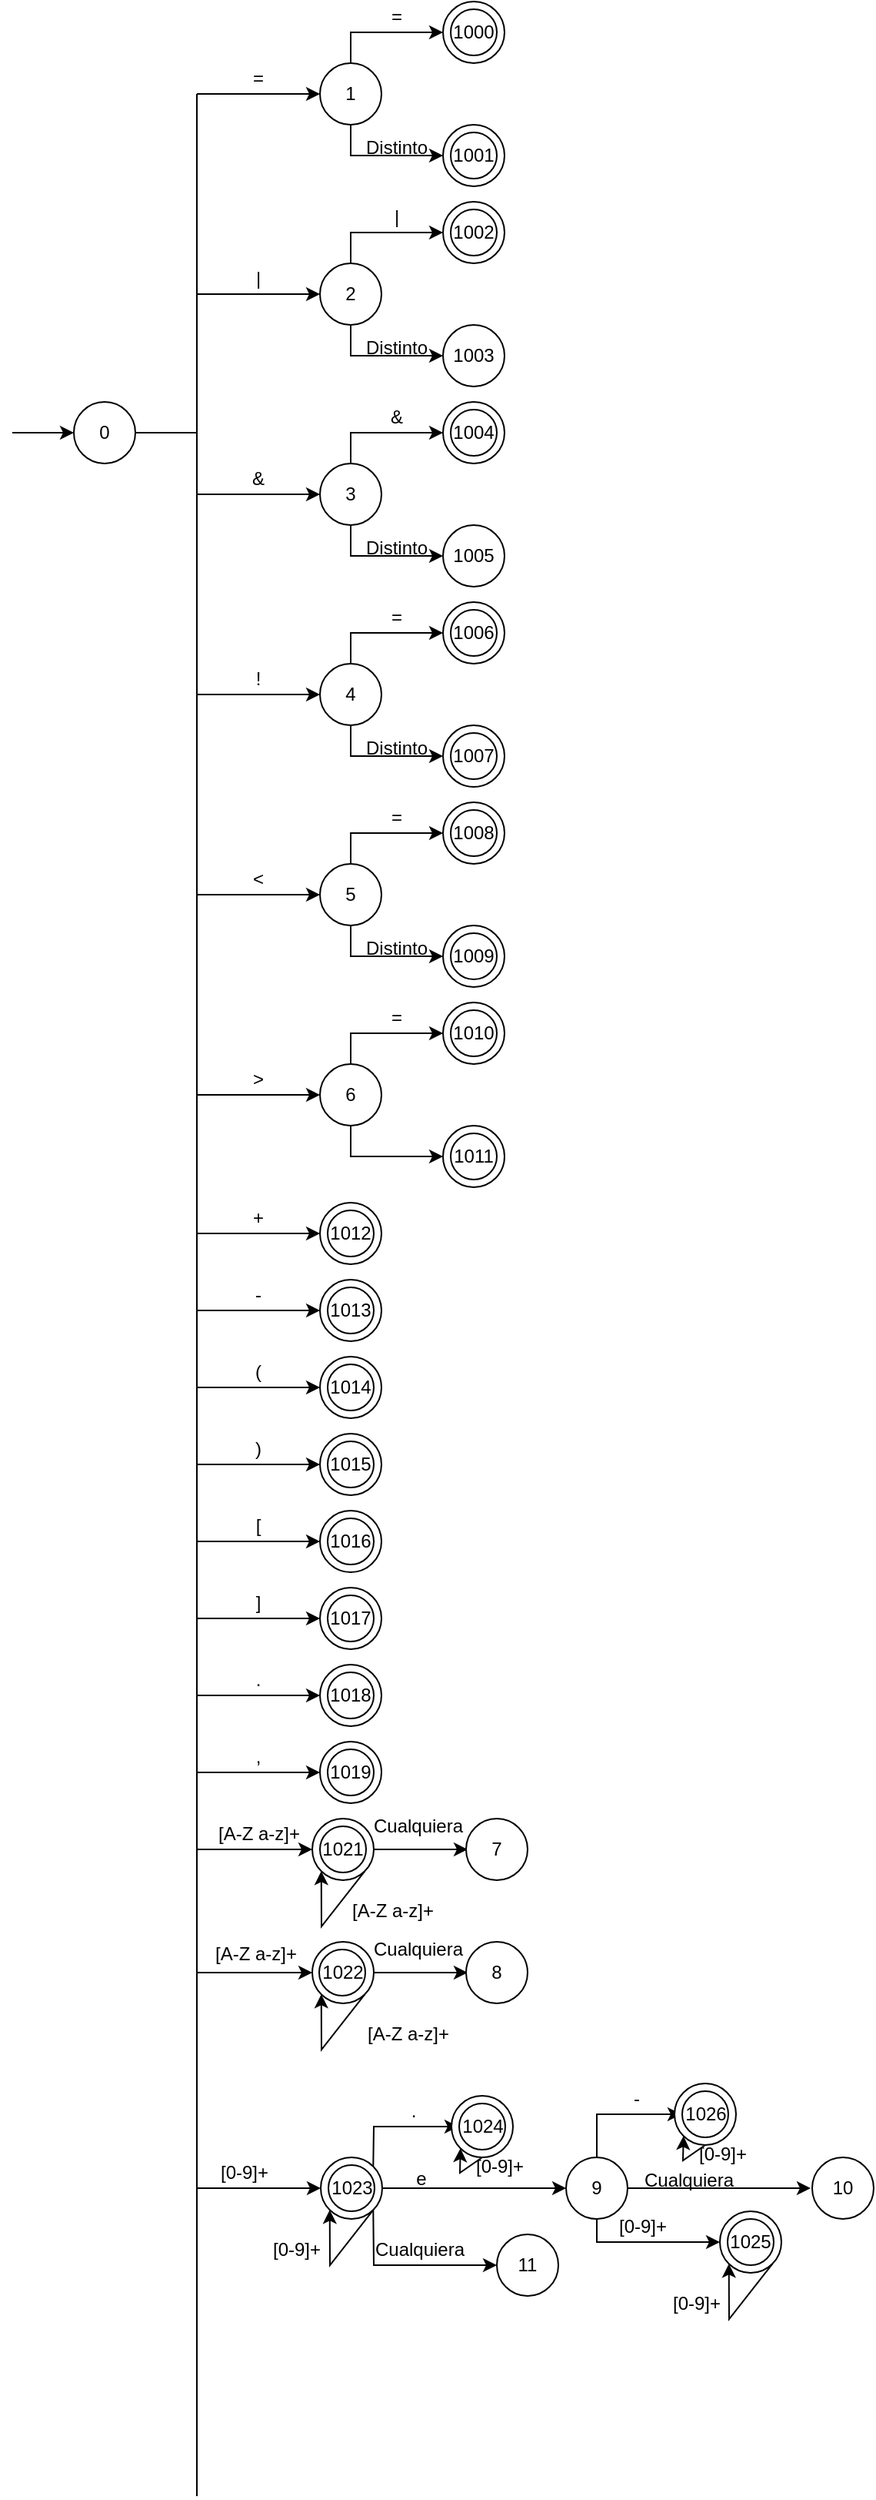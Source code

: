 <mxfile version="28.2.3">
  <diagram name="Página-1" id="9JhQFZViJIDRqo_Ol30y">
    <mxGraphModel dx="542" dy="1393" grid="1" gridSize="10" guides="1" tooltips="1" connect="1" arrows="1" fold="1" page="1" pageScale="1" pageWidth="850" pageHeight="1100" math="0" shadow="0">
      <root>
        <mxCell id="0" />
        <mxCell id="1" parent="0" />
        <mxCell id="5PrmdtmWxsQxAu5Mn6Zc-1" value="0" style="ellipse;whiteSpace=wrap;html=1;aspect=fixed;" vertex="1" parent="1">
          <mxGeometry x="120" y="200" width="40" height="40" as="geometry" />
        </mxCell>
        <mxCell id="5PrmdtmWxsQxAu5Mn6Zc-2" value="" style="endArrow=classic;html=1;rounded=0;entryX=0;entryY=0.5;entryDx=0;entryDy=0;" edge="1" parent="1" target="5PrmdtmWxsQxAu5Mn6Zc-1">
          <mxGeometry width="50" height="50" relative="1" as="geometry">
            <mxPoint x="80" y="220" as="sourcePoint" />
            <mxPoint x="300" y="190" as="targetPoint" />
          </mxGeometry>
        </mxCell>
        <mxCell id="5PrmdtmWxsQxAu5Mn6Zc-3" value="" style="endArrow=none;html=1;rounded=0;exitX=1;exitY=0.5;exitDx=0;exitDy=0;" edge="1" parent="1" source="5PrmdtmWxsQxAu5Mn6Zc-1">
          <mxGeometry width="50" height="50" relative="1" as="geometry">
            <mxPoint x="250" y="240" as="sourcePoint" />
            <mxPoint x="200" y="220" as="targetPoint" />
          </mxGeometry>
        </mxCell>
        <mxCell id="5PrmdtmWxsQxAu5Mn6Zc-4" value="" style="endArrow=none;html=1;rounded=0;" edge="1" parent="1">
          <mxGeometry width="50" height="50" relative="1" as="geometry">
            <mxPoint x="200" y="220" as="sourcePoint" />
            <mxPoint x="200" as="targetPoint" />
          </mxGeometry>
        </mxCell>
        <mxCell id="5PrmdtmWxsQxAu5Mn6Zc-5" value="" style="endArrow=none;html=1;rounded=0;" edge="1" parent="1">
          <mxGeometry width="50" height="50" relative="1" as="geometry">
            <mxPoint x="200" y="220" as="sourcePoint" />
            <mxPoint x="200" y="1560" as="targetPoint" />
          </mxGeometry>
        </mxCell>
        <mxCell id="5PrmdtmWxsQxAu5Mn6Zc-6" value="" style="endArrow=classic;html=1;rounded=0;" edge="1" parent="1">
          <mxGeometry width="50" height="50" relative="1" as="geometry">
            <mxPoint x="200" as="sourcePoint" />
            <mxPoint x="280" as="targetPoint" />
          </mxGeometry>
        </mxCell>
        <mxCell id="5PrmdtmWxsQxAu5Mn6Zc-7" value="1" style="ellipse;whiteSpace=wrap;html=1;aspect=fixed;" vertex="1" parent="1">
          <mxGeometry x="280" y="-20" width="40" height="40" as="geometry" />
        </mxCell>
        <mxCell id="5PrmdtmWxsQxAu5Mn6Zc-8" value="" style="endArrow=classic;html=1;rounded=0;exitX=0.5;exitY=0;exitDx=0;exitDy=0;" edge="1" parent="1" source="5PrmdtmWxsQxAu5Mn6Zc-7">
          <mxGeometry width="50" height="50" relative="1" as="geometry">
            <mxPoint x="340" y="70" as="sourcePoint" />
            <mxPoint x="360" y="-40" as="targetPoint" />
            <Array as="points">
              <mxPoint x="300" y="-40" />
            </Array>
          </mxGeometry>
        </mxCell>
        <mxCell id="5PrmdtmWxsQxAu5Mn6Zc-9" value="" style="endArrow=classic;html=1;rounded=0;exitX=0.5;exitY=1;exitDx=0;exitDy=0;" edge="1" parent="1" source="5PrmdtmWxsQxAu5Mn6Zc-7">
          <mxGeometry width="50" height="50" relative="1" as="geometry">
            <mxPoint x="340" y="70" as="sourcePoint" />
            <mxPoint x="360" y="40" as="targetPoint" />
            <Array as="points">
              <mxPoint x="300" y="40" />
            </Array>
          </mxGeometry>
        </mxCell>
        <mxCell id="5PrmdtmWxsQxAu5Mn6Zc-11" value="" style="ellipse;whiteSpace=wrap;html=1;aspect=fixed;" vertex="1" parent="1">
          <mxGeometry x="360" y="-60" width="40" height="40" as="geometry" />
        </mxCell>
        <mxCell id="5PrmdtmWxsQxAu5Mn6Zc-10" value="1000" style="ellipse;whiteSpace=wrap;html=1;aspect=fixed;" vertex="1" parent="1">
          <mxGeometry x="365" y="-55" width="30" height="30" as="geometry" />
        </mxCell>
        <mxCell id="5PrmdtmWxsQxAu5Mn6Zc-13" value="=" style="text;html=1;align=center;verticalAlign=middle;whiteSpace=wrap;rounded=0;" vertex="1" parent="1">
          <mxGeometry x="230" y="-20" width="20" height="20" as="geometry" />
        </mxCell>
        <mxCell id="5PrmdtmWxsQxAu5Mn6Zc-14" value="=" style="text;html=1;align=center;verticalAlign=middle;whiteSpace=wrap;rounded=0;" vertex="1" parent="1">
          <mxGeometry x="320" y="-60" width="20" height="20" as="geometry" />
        </mxCell>
        <mxCell id="5PrmdtmWxsQxAu5Mn6Zc-15" value="Distinto" style="text;html=1;align=center;verticalAlign=middle;whiteSpace=wrap;rounded=0;" vertex="1" parent="1">
          <mxGeometry x="310" y="30" width="40" height="10" as="geometry" />
        </mxCell>
        <mxCell id="5PrmdtmWxsQxAu5Mn6Zc-17" value="" style="ellipse;whiteSpace=wrap;html=1;aspect=fixed;" vertex="1" parent="1">
          <mxGeometry x="360" y="20" width="40" height="40" as="geometry" />
        </mxCell>
        <mxCell id="5PrmdtmWxsQxAu5Mn6Zc-18" value="1001" style="ellipse;whiteSpace=wrap;html=1;aspect=fixed;" vertex="1" parent="1">
          <mxGeometry x="365" y="25" width="30" height="30" as="geometry" />
        </mxCell>
        <mxCell id="5PrmdtmWxsQxAu5Mn6Zc-19" value="" style="endArrow=classic;html=1;rounded=0;" edge="1" parent="1">
          <mxGeometry width="50" height="50" relative="1" as="geometry">
            <mxPoint x="200" y="130" as="sourcePoint" />
            <mxPoint x="280" y="130" as="targetPoint" />
          </mxGeometry>
        </mxCell>
        <mxCell id="5PrmdtmWxsQxAu5Mn6Zc-20" value="2" style="ellipse;whiteSpace=wrap;html=1;aspect=fixed;" vertex="1" parent="1">
          <mxGeometry x="280" y="110" width="40" height="40" as="geometry" />
        </mxCell>
        <mxCell id="5PrmdtmWxsQxAu5Mn6Zc-21" value="" style="endArrow=classic;html=1;rounded=0;exitX=0.5;exitY=0;exitDx=0;exitDy=0;" edge="1" parent="1" source="5PrmdtmWxsQxAu5Mn6Zc-20">
          <mxGeometry width="50" height="50" relative="1" as="geometry">
            <mxPoint x="340" y="200" as="sourcePoint" />
            <mxPoint x="360" y="90" as="targetPoint" />
            <Array as="points">
              <mxPoint x="300" y="90" />
            </Array>
          </mxGeometry>
        </mxCell>
        <mxCell id="5PrmdtmWxsQxAu5Mn6Zc-22" value="" style="endArrow=classic;html=1;rounded=0;exitX=0.5;exitY=1;exitDx=0;exitDy=0;" edge="1" parent="1" source="5PrmdtmWxsQxAu5Mn6Zc-20">
          <mxGeometry width="50" height="50" relative="1" as="geometry">
            <mxPoint x="340" y="200" as="sourcePoint" />
            <mxPoint x="360" y="170" as="targetPoint" />
            <Array as="points">
              <mxPoint x="300" y="170" />
            </Array>
          </mxGeometry>
        </mxCell>
        <mxCell id="5PrmdtmWxsQxAu5Mn6Zc-23" value="" style="ellipse;whiteSpace=wrap;html=1;aspect=fixed;" vertex="1" parent="1">
          <mxGeometry x="360" y="70" width="40" height="40" as="geometry" />
        </mxCell>
        <mxCell id="5PrmdtmWxsQxAu5Mn6Zc-24" value="1002" style="ellipse;whiteSpace=wrap;html=1;aspect=fixed;" vertex="1" parent="1">
          <mxGeometry x="365" y="75" width="30" height="30" as="geometry" />
        </mxCell>
        <mxCell id="5PrmdtmWxsQxAu5Mn6Zc-25" value="|" style="text;html=1;align=center;verticalAlign=middle;whiteSpace=wrap;rounded=0;" vertex="1" parent="1">
          <mxGeometry x="230" y="110" width="20" height="20" as="geometry" />
        </mxCell>
        <mxCell id="5PrmdtmWxsQxAu5Mn6Zc-26" value="|" style="text;html=1;align=center;verticalAlign=middle;whiteSpace=wrap;rounded=0;" vertex="1" parent="1">
          <mxGeometry x="320" y="70" width="20" height="20" as="geometry" />
        </mxCell>
        <mxCell id="5PrmdtmWxsQxAu5Mn6Zc-27" value="Distinto" style="text;html=1;align=center;verticalAlign=middle;whiteSpace=wrap;rounded=0;" vertex="1" parent="1">
          <mxGeometry x="310" y="160" width="40" height="10" as="geometry" />
        </mxCell>
        <mxCell id="5PrmdtmWxsQxAu5Mn6Zc-28" value="1003" style="ellipse;whiteSpace=wrap;html=1;aspect=fixed;" vertex="1" parent="1">
          <mxGeometry x="360" y="150" width="40" height="40" as="geometry" />
        </mxCell>
        <mxCell id="5PrmdtmWxsQxAu5Mn6Zc-30" value="" style="endArrow=classic;html=1;rounded=0;" edge="1" parent="1">
          <mxGeometry width="50" height="50" relative="1" as="geometry">
            <mxPoint x="200" y="260" as="sourcePoint" />
            <mxPoint x="280" y="260" as="targetPoint" />
          </mxGeometry>
        </mxCell>
        <mxCell id="5PrmdtmWxsQxAu5Mn6Zc-31" value="3" style="ellipse;whiteSpace=wrap;html=1;aspect=fixed;" vertex="1" parent="1">
          <mxGeometry x="280" y="240" width="40" height="40" as="geometry" />
        </mxCell>
        <mxCell id="5PrmdtmWxsQxAu5Mn6Zc-32" value="" style="endArrow=classic;html=1;rounded=0;exitX=0.5;exitY=0;exitDx=0;exitDy=0;" edge="1" parent="1" source="5PrmdtmWxsQxAu5Mn6Zc-31">
          <mxGeometry width="50" height="50" relative="1" as="geometry">
            <mxPoint x="340" y="330" as="sourcePoint" />
            <mxPoint x="360" y="220" as="targetPoint" />
            <Array as="points">
              <mxPoint x="300" y="220" />
            </Array>
          </mxGeometry>
        </mxCell>
        <mxCell id="5PrmdtmWxsQxAu5Mn6Zc-33" value="" style="endArrow=classic;html=1;rounded=0;exitX=0.5;exitY=1;exitDx=0;exitDy=0;" edge="1" parent="1" source="5PrmdtmWxsQxAu5Mn6Zc-31">
          <mxGeometry width="50" height="50" relative="1" as="geometry">
            <mxPoint x="340" y="330" as="sourcePoint" />
            <mxPoint x="360" y="300" as="targetPoint" />
            <Array as="points">
              <mxPoint x="300" y="300" />
            </Array>
          </mxGeometry>
        </mxCell>
        <mxCell id="5PrmdtmWxsQxAu5Mn6Zc-34" value="" style="ellipse;whiteSpace=wrap;html=1;aspect=fixed;" vertex="1" parent="1">
          <mxGeometry x="360" y="200" width="40" height="40" as="geometry" />
        </mxCell>
        <mxCell id="5PrmdtmWxsQxAu5Mn6Zc-35" value="1004" style="ellipse;whiteSpace=wrap;html=1;aspect=fixed;" vertex="1" parent="1">
          <mxGeometry x="365" y="205" width="30" height="30" as="geometry" />
        </mxCell>
        <mxCell id="5PrmdtmWxsQxAu5Mn6Zc-36" value="&amp;amp;" style="text;html=1;align=center;verticalAlign=middle;whiteSpace=wrap;rounded=0;" vertex="1" parent="1">
          <mxGeometry x="230" y="240" width="20" height="20" as="geometry" />
        </mxCell>
        <mxCell id="5PrmdtmWxsQxAu5Mn6Zc-37" value="&amp;amp;" style="text;html=1;align=center;verticalAlign=middle;whiteSpace=wrap;rounded=0;" vertex="1" parent="1">
          <mxGeometry x="320" y="200" width="20" height="20" as="geometry" />
        </mxCell>
        <mxCell id="5PrmdtmWxsQxAu5Mn6Zc-38" value="Distinto" style="text;html=1;align=center;verticalAlign=middle;whiteSpace=wrap;rounded=0;" vertex="1" parent="1">
          <mxGeometry x="310" y="290" width="40" height="10" as="geometry" />
        </mxCell>
        <mxCell id="5PrmdtmWxsQxAu5Mn6Zc-39" value="1005" style="ellipse;whiteSpace=wrap;html=1;aspect=fixed;" vertex="1" parent="1">
          <mxGeometry x="360" y="280" width="40" height="40" as="geometry" />
        </mxCell>
        <mxCell id="5PrmdtmWxsQxAu5Mn6Zc-40" value="" style="endArrow=classic;html=1;rounded=0;" edge="1" parent="1">
          <mxGeometry width="50" height="50" relative="1" as="geometry">
            <mxPoint x="200" y="390" as="sourcePoint" />
            <mxPoint x="280" y="390" as="targetPoint" />
          </mxGeometry>
        </mxCell>
        <mxCell id="5PrmdtmWxsQxAu5Mn6Zc-41" value="4" style="ellipse;whiteSpace=wrap;html=1;aspect=fixed;" vertex="1" parent="1">
          <mxGeometry x="280" y="370" width="40" height="40" as="geometry" />
        </mxCell>
        <mxCell id="5PrmdtmWxsQxAu5Mn6Zc-42" value="" style="endArrow=classic;html=1;rounded=0;exitX=0.5;exitY=0;exitDx=0;exitDy=0;" edge="1" parent="1" source="5PrmdtmWxsQxAu5Mn6Zc-41">
          <mxGeometry width="50" height="50" relative="1" as="geometry">
            <mxPoint x="340" y="460" as="sourcePoint" />
            <mxPoint x="360" y="350" as="targetPoint" />
            <Array as="points">
              <mxPoint x="300" y="350" />
            </Array>
          </mxGeometry>
        </mxCell>
        <mxCell id="5PrmdtmWxsQxAu5Mn6Zc-43" value="" style="endArrow=classic;html=1;rounded=0;exitX=0.5;exitY=1;exitDx=0;exitDy=0;" edge="1" parent="1" source="5PrmdtmWxsQxAu5Mn6Zc-41">
          <mxGeometry width="50" height="50" relative="1" as="geometry">
            <mxPoint x="340" y="460" as="sourcePoint" />
            <mxPoint x="360" y="430" as="targetPoint" />
            <Array as="points">
              <mxPoint x="300" y="430" />
            </Array>
          </mxGeometry>
        </mxCell>
        <mxCell id="5PrmdtmWxsQxAu5Mn6Zc-44" value="" style="ellipse;whiteSpace=wrap;html=1;aspect=fixed;" vertex="1" parent="1">
          <mxGeometry x="360" y="330" width="40" height="40" as="geometry" />
        </mxCell>
        <mxCell id="5PrmdtmWxsQxAu5Mn6Zc-45" value="1006" style="ellipse;whiteSpace=wrap;html=1;aspect=fixed;" vertex="1" parent="1">
          <mxGeometry x="365" y="335" width="30" height="30" as="geometry" />
        </mxCell>
        <mxCell id="5PrmdtmWxsQxAu5Mn6Zc-46" value="!" style="text;html=1;align=center;verticalAlign=middle;whiteSpace=wrap;rounded=0;" vertex="1" parent="1">
          <mxGeometry x="230" y="370" width="20" height="20" as="geometry" />
        </mxCell>
        <mxCell id="5PrmdtmWxsQxAu5Mn6Zc-47" value="=" style="text;html=1;align=center;verticalAlign=middle;whiteSpace=wrap;rounded=0;" vertex="1" parent="1">
          <mxGeometry x="320" y="330" width="20" height="20" as="geometry" />
        </mxCell>
        <mxCell id="5PrmdtmWxsQxAu5Mn6Zc-48" value="Distinto" style="text;html=1;align=center;verticalAlign=middle;whiteSpace=wrap;rounded=0;" vertex="1" parent="1">
          <mxGeometry x="310" y="420" width="40" height="10" as="geometry" />
        </mxCell>
        <mxCell id="5PrmdtmWxsQxAu5Mn6Zc-49" value="" style="ellipse;whiteSpace=wrap;html=1;aspect=fixed;" vertex="1" parent="1">
          <mxGeometry x="360" y="410" width="40" height="40" as="geometry" />
        </mxCell>
        <mxCell id="5PrmdtmWxsQxAu5Mn6Zc-50" value="1007" style="ellipse;whiteSpace=wrap;html=1;aspect=fixed;" vertex="1" parent="1">
          <mxGeometry x="365" y="415" width="30" height="30" as="geometry" />
        </mxCell>
        <mxCell id="5PrmdtmWxsQxAu5Mn6Zc-51" value="" style="endArrow=classic;html=1;rounded=0;" edge="1" parent="1">
          <mxGeometry width="50" height="50" relative="1" as="geometry">
            <mxPoint x="200" y="520" as="sourcePoint" />
            <mxPoint x="280" y="520" as="targetPoint" />
          </mxGeometry>
        </mxCell>
        <mxCell id="5PrmdtmWxsQxAu5Mn6Zc-52" value="5" style="ellipse;whiteSpace=wrap;html=1;aspect=fixed;" vertex="1" parent="1">
          <mxGeometry x="280" y="500" width="40" height="40" as="geometry" />
        </mxCell>
        <mxCell id="5PrmdtmWxsQxAu5Mn6Zc-53" value="" style="endArrow=classic;html=1;rounded=0;exitX=0.5;exitY=0;exitDx=0;exitDy=0;" edge="1" parent="1" source="5PrmdtmWxsQxAu5Mn6Zc-52">
          <mxGeometry width="50" height="50" relative="1" as="geometry">
            <mxPoint x="340" y="590" as="sourcePoint" />
            <mxPoint x="360" y="480" as="targetPoint" />
            <Array as="points">
              <mxPoint x="300" y="480" />
            </Array>
          </mxGeometry>
        </mxCell>
        <mxCell id="5PrmdtmWxsQxAu5Mn6Zc-54" value="" style="endArrow=classic;html=1;rounded=0;exitX=0.5;exitY=1;exitDx=0;exitDy=0;" edge="1" parent="1" source="5PrmdtmWxsQxAu5Mn6Zc-52">
          <mxGeometry width="50" height="50" relative="1" as="geometry">
            <mxPoint x="340" y="590" as="sourcePoint" />
            <mxPoint x="360" y="560" as="targetPoint" />
            <Array as="points">
              <mxPoint x="300" y="560" />
            </Array>
          </mxGeometry>
        </mxCell>
        <mxCell id="5PrmdtmWxsQxAu5Mn6Zc-55" value="" style="ellipse;whiteSpace=wrap;html=1;aspect=fixed;" vertex="1" parent="1">
          <mxGeometry x="360" y="460" width="40" height="40" as="geometry" />
        </mxCell>
        <mxCell id="5PrmdtmWxsQxAu5Mn6Zc-56" value="1008" style="ellipse;whiteSpace=wrap;html=1;aspect=fixed;" vertex="1" parent="1">
          <mxGeometry x="365" y="465" width="30" height="30" as="geometry" />
        </mxCell>
        <mxCell id="5PrmdtmWxsQxAu5Mn6Zc-57" value="&amp;lt;" style="text;html=1;align=center;verticalAlign=middle;whiteSpace=wrap;rounded=0;" vertex="1" parent="1">
          <mxGeometry x="230" y="500" width="20" height="20" as="geometry" />
        </mxCell>
        <mxCell id="5PrmdtmWxsQxAu5Mn6Zc-58" value="=" style="text;html=1;align=center;verticalAlign=middle;whiteSpace=wrap;rounded=0;" vertex="1" parent="1">
          <mxGeometry x="320" y="460" width="20" height="20" as="geometry" />
        </mxCell>
        <mxCell id="5PrmdtmWxsQxAu5Mn6Zc-59" value="Distinto" style="text;html=1;align=center;verticalAlign=middle;whiteSpace=wrap;rounded=0;" vertex="1" parent="1">
          <mxGeometry x="310" y="550" width="40" height="10" as="geometry" />
        </mxCell>
        <mxCell id="5PrmdtmWxsQxAu5Mn6Zc-60" value="" style="ellipse;whiteSpace=wrap;html=1;aspect=fixed;" vertex="1" parent="1">
          <mxGeometry x="360" y="540" width="40" height="40" as="geometry" />
        </mxCell>
        <mxCell id="5PrmdtmWxsQxAu5Mn6Zc-61" value="1009" style="ellipse;whiteSpace=wrap;html=1;aspect=fixed;" vertex="1" parent="1">
          <mxGeometry x="365" y="545" width="30" height="30" as="geometry" />
        </mxCell>
        <mxCell id="5PrmdtmWxsQxAu5Mn6Zc-62" value="" style="endArrow=classic;html=1;rounded=0;" edge="1" parent="1">
          <mxGeometry width="50" height="50" relative="1" as="geometry">
            <mxPoint x="200" y="650" as="sourcePoint" />
            <mxPoint x="280" y="650" as="targetPoint" />
          </mxGeometry>
        </mxCell>
        <mxCell id="5PrmdtmWxsQxAu5Mn6Zc-63" value="6" style="ellipse;whiteSpace=wrap;html=1;aspect=fixed;" vertex="1" parent="1">
          <mxGeometry x="280" y="630" width="40" height="40" as="geometry" />
        </mxCell>
        <mxCell id="5PrmdtmWxsQxAu5Mn6Zc-64" value="" style="endArrow=classic;html=1;rounded=0;exitX=0.5;exitY=0;exitDx=0;exitDy=0;" edge="1" parent="1" source="5PrmdtmWxsQxAu5Mn6Zc-63">
          <mxGeometry width="50" height="50" relative="1" as="geometry">
            <mxPoint x="340" y="720" as="sourcePoint" />
            <mxPoint x="360" y="610" as="targetPoint" />
            <Array as="points">
              <mxPoint x="300" y="610" />
            </Array>
          </mxGeometry>
        </mxCell>
        <mxCell id="5PrmdtmWxsQxAu5Mn6Zc-65" value="" style="endArrow=classic;html=1;rounded=0;exitX=0.5;exitY=1;exitDx=0;exitDy=0;" edge="1" parent="1" source="5PrmdtmWxsQxAu5Mn6Zc-63">
          <mxGeometry width="50" height="50" relative="1" as="geometry">
            <mxPoint x="340" y="720" as="sourcePoint" />
            <mxPoint x="360" y="690" as="targetPoint" />
            <Array as="points">
              <mxPoint x="300" y="690" />
            </Array>
          </mxGeometry>
        </mxCell>
        <mxCell id="5PrmdtmWxsQxAu5Mn6Zc-66" value="" style="ellipse;whiteSpace=wrap;html=1;aspect=fixed;" vertex="1" parent="1">
          <mxGeometry x="360" y="590" width="40" height="40" as="geometry" />
        </mxCell>
        <mxCell id="5PrmdtmWxsQxAu5Mn6Zc-67" value="1010" style="ellipse;whiteSpace=wrap;html=1;aspect=fixed;" vertex="1" parent="1">
          <mxGeometry x="365" y="595" width="30" height="30" as="geometry" />
        </mxCell>
        <mxCell id="5PrmdtmWxsQxAu5Mn6Zc-68" value="&amp;gt;" style="text;html=1;align=center;verticalAlign=middle;whiteSpace=wrap;rounded=0;" vertex="1" parent="1">
          <mxGeometry x="230" y="630" width="20" height="20" as="geometry" />
        </mxCell>
        <mxCell id="5PrmdtmWxsQxAu5Mn6Zc-69" value="=" style="text;html=1;align=center;verticalAlign=middle;whiteSpace=wrap;rounded=0;" vertex="1" parent="1">
          <mxGeometry x="320" y="590" width="20" height="20" as="geometry" />
        </mxCell>
        <mxCell id="5PrmdtmWxsQxAu5Mn6Zc-71" value="" style="ellipse;whiteSpace=wrap;html=1;aspect=fixed;" vertex="1" parent="1">
          <mxGeometry x="360" y="670" width="40" height="40" as="geometry" />
        </mxCell>
        <mxCell id="5PrmdtmWxsQxAu5Mn6Zc-72" value="1011" style="ellipse;whiteSpace=wrap;html=1;aspect=fixed;" vertex="1" parent="1">
          <mxGeometry x="365" y="675" width="30" height="30" as="geometry" />
        </mxCell>
        <mxCell id="5PrmdtmWxsQxAu5Mn6Zc-73" value="" style="endArrow=classic;html=1;rounded=0;" edge="1" parent="1">
          <mxGeometry width="50" height="50" relative="1" as="geometry">
            <mxPoint x="200" y="740" as="sourcePoint" />
            <mxPoint x="280" y="740" as="targetPoint" />
          </mxGeometry>
        </mxCell>
        <mxCell id="5PrmdtmWxsQxAu5Mn6Zc-75" value="+" style="text;html=1;align=center;verticalAlign=middle;whiteSpace=wrap;rounded=0;" vertex="1" parent="1">
          <mxGeometry x="230" y="720" width="20" height="20" as="geometry" />
        </mxCell>
        <mxCell id="5PrmdtmWxsQxAu5Mn6Zc-76" value="" style="endArrow=classic;html=1;rounded=0;" edge="1" parent="1">
          <mxGeometry width="50" height="50" relative="1" as="geometry">
            <mxPoint x="200" y="790" as="sourcePoint" />
            <mxPoint x="280" y="790" as="targetPoint" />
          </mxGeometry>
        </mxCell>
        <mxCell id="5PrmdtmWxsQxAu5Mn6Zc-78" value="-" style="text;html=1;align=center;verticalAlign=middle;whiteSpace=wrap;rounded=0;" vertex="1" parent="1">
          <mxGeometry x="230" y="770" width="20" height="20" as="geometry" />
        </mxCell>
        <mxCell id="5PrmdtmWxsQxAu5Mn6Zc-79" value="" style="ellipse;whiteSpace=wrap;html=1;aspect=fixed;" vertex="1" parent="1">
          <mxGeometry x="280" y="720" width="40" height="40" as="geometry" />
        </mxCell>
        <mxCell id="5PrmdtmWxsQxAu5Mn6Zc-80" value="1012" style="ellipse;whiteSpace=wrap;html=1;aspect=fixed;" vertex="1" parent="1">
          <mxGeometry x="285" y="725" width="30" height="30" as="geometry" />
        </mxCell>
        <mxCell id="5PrmdtmWxsQxAu5Mn6Zc-81" value="" style="ellipse;whiteSpace=wrap;html=1;aspect=fixed;" vertex="1" parent="1">
          <mxGeometry x="280" y="770" width="40" height="40" as="geometry" />
        </mxCell>
        <mxCell id="5PrmdtmWxsQxAu5Mn6Zc-82" value="1013" style="ellipse;whiteSpace=wrap;html=1;aspect=fixed;" vertex="1" parent="1">
          <mxGeometry x="285" y="775" width="30" height="30" as="geometry" />
        </mxCell>
        <mxCell id="5PrmdtmWxsQxAu5Mn6Zc-83" value="" style="endArrow=classic;html=1;rounded=0;" edge="1" parent="1">
          <mxGeometry width="50" height="50" relative="1" as="geometry">
            <mxPoint x="200" y="840" as="sourcePoint" />
            <mxPoint x="280" y="840" as="targetPoint" />
          </mxGeometry>
        </mxCell>
        <mxCell id="5PrmdtmWxsQxAu5Mn6Zc-84" value="(" style="text;html=1;align=center;verticalAlign=middle;whiteSpace=wrap;rounded=0;" vertex="1" parent="1">
          <mxGeometry x="230" y="820" width="20" height="20" as="geometry" />
        </mxCell>
        <mxCell id="5PrmdtmWxsQxAu5Mn6Zc-85" value="" style="ellipse;whiteSpace=wrap;html=1;aspect=fixed;" vertex="1" parent="1">
          <mxGeometry x="280" y="820" width="40" height="40" as="geometry" />
        </mxCell>
        <mxCell id="5PrmdtmWxsQxAu5Mn6Zc-86" value="1014" style="ellipse;whiteSpace=wrap;html=1;aspect=fixed;" vertex="1" parent="1">
          <mxGeometry x="285" y="825" width="30" height="30" as="geometry" />
        </mxCell>
        <mxCell id="5PrmdtmWxsQxAu5Mn6Zc-87" value="" style="endArrow=classic;html=1;rounded=0;" edge="1" parent="1">
          <mxGeometry width="50" height="50" relative="1" as="geometry">
            <mxPoint x="200" y="890" as="sourcePoint" />
            <mxPoint x="280" y="890" as="targetPoint" />
          </mxGeometry>
        </mxCell>
        <mxCell id="5PrmdtmWxsQxAu5Mn6Zc-88" value=")" style="text;html=1;align=center;verticalAlign=middle;whiteSpace=wrap;rounded=0;" vertex="1" parent="1">
          <mxGeometry x="230" y="870" width="20" height="20" as="geometry" />
        </mxCell>
        <mxCell id="5PrmdtmWxsQxAu5Mn6Zc-89" value="" style="ellipse;whiteSpace=wrap;html=1;aspect=fixed;" vertex="1" parent="1">
          <mxGeometry x="280" y="870" width="40" height="40" as="geometry" />
        </mxCell>
        <mxCell id="5PrmdtmWxsQxAu5Mn6Zc-90" value="1015" style="ellipse;whiteSpace=wrap;html=1;aspect=fixed;" vertex="1" parent="1">
          <mxGeometry x="285" y="875" width="30" height="30" as="geometry" />
        </mxCell>
        <mxCell id="5PrmdtmWxsQxAu5Mn6Zc-91" value="" style="endArrow=classic;html=1;rounded=0;" edge="1" parent="1">
          <mxGeometry width="50" height="50" relative="1" as="geometry">
            <mxPoint x="200" y="940" as="sourcePoint" />
            <mxPoint x="280" y="940" as="targetPoint" />
          </mxGeometry>
        </mxCell>
        <mxCell id="5PrmdtmWxsQxAu5Mn6Zc-92" value="[" style="text;html=1;align=center;verticalAlign=middle;whiteSpace=wrap;rounded=0;" vertex="1" parent="1">
          <mxGeometry x="230" y="920" width="20" height="20" as="geometry" />
        </mxCell>
        <mxCell id="5PrmdtmWxsQxAu5Mn6Zc-93" value="" style="ellipse;whiteSpace=wrap;html=1;aspect=fixed;" vertex="1" parent="1">
          <mxGeometry x="280" y="920" width="40" height="40" as="geometry" />
        </mxCell>
        <mxCell id="5PrmdtmWxsQxAu5Mn6Zc-94" value="1016" style="ellipse;whiteSpace=wrap;html=1;aspect=fixed;" vertex="1" parent="1">
          <mxGeometry x="285" y="925" width="30" height="30" as="geometry" />
        </mxCell>
        <mxCell id="5PrmdtmWxsQxAu5Mn6Zc-95" value="" style="endArrow=classic;html=1;rounded=0;" edge="1" parent="1">
          <mxGeometry width="50" height="50" relative="1" as="geometry">
            <mxPoint x="200" y="990" as="sourcePoint" />
            <mxPoint x="280" y="990" as="targetPoint" />
          </mxGeometry>
        </mxCell>
        <mxCell id="5PrmdtmWxsQxAu5Mn6Zc-96" value="]" style="text;html=1;align=center;verticalAlign=middle;whiteSpace=wrap;rounded=0;" vertex="1" parent="1">
          <mxGeometry x="230" y="970" width="20" height="20" as="geometry" />
        </mxCell>
        <mxCell id="5PrmdtmWxsQxAu5Mn6Zc-97" value="" style="ellipse;whiteSpace=wrap;html=1;aspect=fixed;" vertex="1" parent="1">
          <mxGeometry x="280" y="970" width="40" height="40" as="geometry" />
        </mxCell>
        <mxCell id="5PrmdtmWxsQxAu5Mn6Zc-98" value="1017" style="ellipse;whiteSpace=wrap;html=1;aspect=fixed;" vertex="1" parent="1">
          <mxGeometry x="285" y="975" width="30" height="30" as="geometry" />
        </mxCell>
        <mxCell id="5PrmdtmWxsQxAu5Mn6Zc-99" value="" style="endArrow=classic;html=1;rounded=0;" edge="1" parent="1">
          <mxGeometry width="50" height="50" relative="1" as="geometry">
            <mxPoint x="200" y="1040" as="sourcePoint" />
            <mxPoint x="280" y="1040" as="targetPoint" />
          </mxGeometry>
        </mxCell>
        <mxCell id="5PrmdtmWxsQxAu5Mn6Zc-100" value="." style="text;html=1;align=center;verticalAlign=middle;whiteSpace=wrap;rounded=0;" vertex="1" parent="1">
          <mxGeometry x="230" y="1020" width="20" height="20" as="geometry" />
        </mxCell>
        <mxCell id="5PrmdtmWxsQxAu5Mn6Zc-101" value="" style="ellipse;whiteSpace=wrap;html=1;aspect=fixed;" vertex="1" parent="1">
          <mxGeometry x="280" y="1020" width="40" height="40" as="geometry" />
        </mxCell>
        <mxCell id="5PrmdtmWxsQxAu5Mn6Zc-102" value="1018" style="ellipse;whiteSpace=wrap;html=1;aspect=fixed;" vertex="1" parent="1">
          <mxGeometry x="285" y="1025" width="30" height="30" as="geometry" />
        </mxCell>
        <mxCell id="5PrmdtmWxsQxAu5Mn6Zc-103" value="" style="endArrow=classic;html=1;rounded=0;" edge="1" parent="1">
          <mxGeometry width="50" height="50" relative="1" as="geometry">
            <mxPoint x="200" y="1090" as="sourcePoint" />
            <mxPoint x="280" y="1090" as="targetPoint" />
          </mxGeometry>
        </mxCell>
        <mxCell id="5PrmdtmWxsQxAu5Mn6Zc-104" value="," style="text;html=1;align=center;verticalAlign=middle;whiteSpace=wrap;rounded=0;" vertex="1" parent="1">
          <mxGeometry x="230" y="1070" width="20" height="20" as="geometry" />
        </mxCell>
        <mxCell id="5PrmdtmWxsQxAu5Mn6Zc-105" value="" style="ellipse;whiteSpace=wrap;html=1;aspect=fixed;" vertex="1" parent="1">
          <mxGeometry x="280" y="1070" width="40" height="40" as="geometry" />
        </mxCell>
        <mxCell id="5PrmdtmWxsQxAu5Mn6Zc-106" value="1019" style="ellipse;whiteSpace=wrap;html=1;aspect=fixed;" vertex="1" parent="1">
          <mxGeometry x="285" y="1075" width="30" height="30" as="geometry" />
        </mxCell>
        <mxCell id="5PrmdtmWxsQxAu5Mn6Zc-136" value="" style="endArrow=classic;html=1;rounded=0;" edge="1" parent="1">
          <mxGeometry width="50" height="50" relative="1" as="geometry">
            <mxPoint x="200" y="1140" as="sourcePoint" />
            <mxPoint x="275" y="1140" as="targetPoint" />
          </mxGeometry>
        </mxCell>
        <mxCell id="5PrmdtmWxsQxAu5Mn6Zc-137" value="[A-Z a-z]+" style="text;html=1;align=center;verticalAlign=middle;whiteSpace=wrap;rounded=0;" vertex="1" parent="1">
          <mxGeometry x="207.5" y="1120" width="65" height="20" as="geometry" />
        </mxCell>
        <mxCell id="5PrmdtmWxsQxAu5Mn6Zc-138" value="8" style="ellipse;whiteSpace=wrap;html=1;aspect=fixed;" vertex="1" parent="1">
          <mxGeometry x="275" y="1120" width="40" height="40" as="geometry" />
        </mxCell>
        <mxCell id="5PrmdtmWxsQxAu5Mn6Zc-139" value="" style="endArrow=classic;html=1;rounded=0;exitX=1;exitY=1;exitDx=0;exitDy=0;entryX=0;entryY=1;entryDx=0;entryDy=0;" edge="1" parent="1" source="5PrmdtmWxsQxAu5Mn6Zc-138" target="5PrmdtmWxsQxAu5Mn6Zc-138">
          <mxGeometry width="50" height="50" relative="1" as="geometry">
            <mxPoint x="155" y="1210" as="sourcePoint" />
            <mxPoint x="275" y="1160" as="targetPoint" />
            <Array as="points">
              <mxPoint x="281" y="1190" />
            </Array>
          </mxGeometry>
        </mxCell>
        <mxCell id="5PrmdtmWxsQxAu5Mn6Zc-141" value="" style="endArrow=classic;html=1;rounded=0;exitX=1;exitY=0.5;exitDx=0;exitDy=0;" edge="1" parent="1" source="5PrmdtmWxsQxAu5Mn6Zc-138">
          <mxGeometry width="50" height="50" relative="1" as="geometry">
            <mxPoint x="336" y="1140" as="sourcePoint" />
            <mxPoint x="376" y="1140" as="targetPoint" />
          </mxGeometry>
        </mxCell>
        <mxCell id="5PrmdtmWxsQxAu5Mn6Zc-142" value="7" style="ellipse;whiteSpace=wrap;html=1;aspect=fixed;" vertex="1" parent="1">
          <mxGeometry x="375" y="1120" width="40" height="40" as="geometry" />
        </mxCell>
        <mxCell id="5PrmdtmWxsQxAu5Mn6Zc-143" value="1021" style="ellipse;whiteSpace=wrap;html=1;aspect=fixed;" vertex="1" parent="1">
          <mxGeometry x="280" y="1125" width="30" height="30" as="geometry" />
        </mxCell>
        <mxCell id="5PrmdtmWxsQxAu5Mn6Zc-144" value="Cualquiera" style="text;html=1;align=center;verticalAlign=middle;whiteSpace=wrap;rounded=0;" vertex="1" parent="1">
          <mxGeometry x="324" y="1120" width="40" height="10" as="geometry" />
        </mxCell>
        <mxCell id="5PrmdtmWxsQxAu5Mn6Zc-156" value="[A-Z a-z]+" style="text;html=1;align=center;verticalAlign=middle;whiteSpace=wrap;rounded=0;" vertex="1" parent="1">
          <mxGeometry x="295" y="1170" width="65" height="20" as="geometry" />
        </mxCell>
        <mxCell id="5PrmdtmWxsQxAu5Mn6Zc-166" value="" style="endArrow=classic;html=1;rounded=0;" edge="1" parent="1">
          <mxGeometry width="50" height="50" relative="1" as="geometry">
            <mxPoint x="200" y="1220" as="sourcePoint" />
            <mxPoint x="275" y="1220" as="targetPoint" />
          </mxGeometry>
        </mxCell>
        <mxCell id="5PrmdtmWxsQxAu5Mn6Zc-167" value="[A-Z a-z]+" style="text;html=1;align=center;verticalAlign=middle;whiteSpace=wrap;rounded=0;" vertex="1" parent="1">
          <mxGeometry x="197" y="1198" width="82.5" height="20" as="geometry" />
        </mxCell>
        <mxCell id="5PrmdtmWxsQxAu5Mn6Zc-168" value="9" style="ellipse;whiteSpace=wrap;html=1;aspect=fixed;" vertex="1" parent="1">
          <mxGeometry x="275" y="1200" width="40" height="40" as="geometry" />
        </mxCell>
        <mxCell id="5PrmdtmWxsQxAu5Mn6Zc-169" value="" style="endArrow=classic;html=1;rounded=0;exitX=1;exitY=1;exitDx=0;exitDy=0;entryX=0;entryY=1;entryDx=0;entryDy=0;" edge="1" parent="1" source="5PrmdtmWxsQxAu5Mn6Zc-168" target="5PrmdtmWxsQxAu5Mn6Zc-168">
          <mxGeometry width="50" height="50" relative="1" as="geometry">
            <mxPoint x="155" y="1290" as="sourcePoint" />
            <mxPoint x="275" y="1240" as="targetPoint" />
            <Array as="points">
              <mxPoint x="281" y="1270" />
            </Array>
          </mxGeometry>
        </mxCell>
        <mxCell id="5PrmdtmWxsQxAu5Mn6Zc-170" value="" style="endArrow=classic;html=1;rounded=0;exitX=1;exitY=0.5;exitDx=0;exitDy=0;" edge="1" parent="1" source="5PrmdtmWxsQxAu5Mn6Zc-168">
          <mxGeometry width="50" height="50" relative="1" as="geometry">
            <mxPoint x="336" y="1220" as="sourcePoint" />
            <mxPoint x="376" y="1220" as="targetPoint" />
          </mxGeometry>
        </mxCell>
        <mxCell id="5PrmdtmWxsQxAu5Mn6Zc-171" value="8" style="ellipse;whiteSpace=wrap;html=1;aspect=fixed;" vertex="1" parent="1">
          <mxGeometry x="375" y="1200" width="40" height="40" as="geometry" />
        </mxCell>
        <mxCell id="5PrmdtmWxsQxAu5Mn6Zc-172" value="1022" style="ellipse;whiteSpace=wrap;html=1;aspect=fixed;" vertex="1" parent="1">
          <mxGeometry x="279.5" y="1205" width="30" height="30" as="geometry" />
        </mxCell>
        <mxCell id="5PrmdtmWxsQxAu5Mn6Zc-173" value="Cualquiera" style="text;html=1;align=center;verticalAlign=middle;whiteSpace=wrap;rounded=0;" vertex="1" parent="1">
          <mxGeometry x="324" y="1200" width="40" height="10" as="geometry" />
        </mxCell>
        <mxCell id="5PrmdtmWxsQxAu5Mn6Zc-174" value="[A-Z a-z]+" style="text;html=1;align=center;verticalAlign=middle;whiteSpace=wrap;rounded=0;" vertex="1" parent="1">
          <mxGeometry x="295" y="1250" width="85" height="20" as="geometry" />
        </mxCell>
        <mxCell id="5PrmdtmWxsQxAu5Mn6Zc-175" value="" style="endArrow=classic;html=1;rounded=0;" edge="1" parent="1">
          <mxGeometry width="50" height="50" relative="1" as="geometry">
            <mxPoint x="200.5" y="1360" as="sourcePoint" />
            <mxPoint x="280.5" y="1360" as="targetPoint" />
          </mxGeometry>
        </mxCell>
        <mxCell id="5PrmdtmWxsQxAu5Mn6Zc-176" value="[0-9]+" style="text;html=1;align=center;verticalAlign=middle;whiteSpace=wrap;rounded=0;" vertex="1" parent="1">
          <mxGeometry x="210.5" y="1340" width="40" height="20" as="geometry" />
        </mxCell>
        <mxCell id="5PrmdtmWxsQxAu5Mn6Zc-177" value="10" style="ellipse;whiteSpace=wrap;html=1;aspect=fixed;" vertex="1" parent="1">
          <mxGeometry x="280.5" y="1340" width="40" height="40" as="geometry" />
        </mxCell>
        <mxCell id="5PrmdtmWxsQxAu5Mn6Zc-178" value="" style="endArrow=classic;html=1;rounded=0;exitX=1;exitY=1;exitDx=0;exitDy=0;entryX=0;entryY=1;entryDx=0;entryDy=0;" edge="1" parent="1" source="5PrmdtmWxsQxAu5Mn6Zc-177" target="5PrmdtmWxsQxAu5Mn6Zc-177">
          <mxGeometry width="50" height="50" relative="1" as="geometry">
            <mxPoint x="160.5" y="1430" as="sourcePoint" />
            <mxPoint x="280.5" y="1380" as="targetPoint" />
            <Array as="points">
              <mxPoint x="286.5" y="1410" />
            </Array>
          </mxGeometry>
        </mxCell>
        <mxCell id="5PrmdtmWxsQxAu5Mn6Zc-179" value="[0-9]+" style="text;html=1;align=center;verticalAlign=middle;whiteSpace=wrap;rounded=0;" vertex="1" parent="1">
          <mxGeometry x="245" y="1390" width="40" height="20" as="geometry" />
        </mxCell>
        <mxCell id="5PrmdtmWxsQxAu5Mn6Zc-189" value="1023" style="ellipse;whiteSpace=wrap;html=1;aspect=fixed;" vertex="1" parent="1">
          <mxGeometry x="285.5" y="1345" width="30" height="30" as="geometry" />
        </mxCell>
        <mxCell id="5PrmdtmWxsQxAu5Mn6Zc-197" value="" style="endArrow=classic;html=1;rounded=0;exitX=1;exitY=0;exitDx=0;exitDy=0;" edge="1" parent="1" source="5PrmdtmWxsQxAu5Mn6Zc-177">
          <mxGeometry width="50" height="50" relative="1" as="geometry">
            <mxPoint x="380" y="1290" as="sourcePoint" />
            <mxPoint x="370" y="1320" as="targetPoint" />
            <Array as="points">
              <mxPoint x="315" y="1320" />
            </Array>
          </mxGeometry>
        </mxCell>
        <mxCell id="5PrmdtmWxsQxAu5Mn6Zc-198" value="" style="endArrow=classic;html=1;rounded=0;exitX=1;exitY=0.5;exitDx=0;exitDy=0;" edge="1" parent="1" source="5PrmdtmWxsQxAu5Mn6Zc-177">
          <mxGeometry width="50" height="50" relative="1" as="geometry">
            <mxPoint x="330" y="1366" as="sourcePoint" />
            <mxPoint x="440" y="1360" as="targetPoint" />
            <Array as="points">
              <mxPoint x="330" y="1360" />
              <mxPoint x="350" y="1360" />
            </Array>
          </mxGeometry>
        </mxCell>
        <mxCell id="5PrmdtmWxsQxAu5Mn6Zc-199" value="." style="text;html=1;align=center;verticalAlign=middle;whiteSpace=wrap;rounded=0;" vertex="1" parent="1">
          <mxGeometry x="320.5" y="1300" width="40" height="20" as="geometry" />
        </mxCell>
        <mxCell id="5PrmdtmWxsQxAu5Mn6Zc-200" value="10" style="ellipse;whiteSpace=wrap;html=1;aspect=fixed;" vertex="1" parent="1">
          <mxGeometry x="365.5" y="1300" width="40" height="40" as="geometry" />
        </mxCell>
        <mxCell id="5PrmdtmWxsQxAu5Mn6Zc-201" value="" style="endArrow=classic;html=1;rounded=0;exitX=0.5;exitY=1;exitDx=0;exitDy=0;entryX=0;entryY=1;entryDx=0;entryDy=0;" edge="1" parent="1" source="5PrmdtmWxsQxAu5Mn6Zc-200" target="5PrmdtmWxsQxAu5Mn6Zc-200">
          <mxGeometry width="50" height="50" relative="1" as="geometry">
            <mxPoint x="245.5" y="1390" as="sourcePoint" />
            <mxPoint x="365.5" y="1340" as="targetPoint" />
            <Array as="points">
              <mxPoint x="371" y="1350" />
            </Array>
          </mxGeometry>
        </mxCell>
        <mxCell id="5PrmdtmWxsQxAu5Mn6Zc-202" value="[0-9]+" style="text;html=1;align=center;verticalAlign=middle;whiteSpace=wrap;rounded=0;" vertex="1" parent="1">
          <mxGeometry x="377" y="1336" width="40" height="20" as="geometry" />
        </mxCell>
        <mxCell id="5PrmdtmWxsQxAu5Mn6Zc-203" value="1024" style="ellipse;whiteSpace=wrap;html=1;aspect=fixed;" vertex="1" parent="1">
          <mxGeometry x="370.5" y="1305" width="30" height="30" as="geometry" />
        </mxCell>
        <mxCell id="5PrmdtmWxsQxAu5Mn6Zc-204" value="e" style="text;html=1;align=center;verticalAlign=middle;whiteSpace=wrap;rounded=0;" vertex="1" parent="1">
          <mxGeometry x="325.5" y="1344" width="40" height="20" as="geometry" />
        </mxCell>
        <mxCell id="5PrmdtmWxsQxAu5Mn6Zc-205" value="9" style="ellipse;whiteSpace=wrap;html=1;aspect=fixed;" vertex="1" parent="1">
          <mxGeometry x="440" y="1340" width="40" height="40" as="geometry" />
        </mxCell>
        <mxCell id="5PrmdtmWxsQxAu5Mn6Zc-207" value="" style="endArrow=classic;html=1;rounded=0;exitX=0.5;exitY=1;exitDx=0;exitDy=0;" edge="1" parent="1" source="5PrmdtmWxsQxAu5Mn6Zc-205">
          <mxGeometry width="50" height="50" relative="1" as="geometry">
            <mxPoint x="460" y="1395" as="sourcePoint" />
            <mxPoint x="540" y="1395" as="targetPoint" />
            <Array as="points">
              <mxPoint x="460" y="1395" />
            </Array>
          </mxGeometry>
        </mxCell>
        <mxCell id="5PrmdtmWxsQxAu5Mn6Zc-208" value="[0-9]+" style="text;html=1;align=center;verticalAlign=middle;whiteSpace=wrap;rounded=0;" vertex="1" parent="1">
          <mxGeometry x="470" y="1375" width="40" height="20" as="geometry" />
        </mxCell>
        <mxCell id="5PrmdtmWxsQxAu5Mn6Zc-209" value="10" style="ellipse;whiteSpace=wrap;html=1;aspect=fixed;" vertex="1" parent="1">
          <mxGeometry x="540" y="1375" width="40" height="40" as="geometry" />
        </mxCell>
        <mxCell id="5PrmdtmWxsQxAu5Mn6Zc-210" value="" style="endArrow=classic;html=1;rounded=0;exitX=1;exitY=1;exitDx=0;exitDy=0;entryX=0;entryY=1;entryDx=0;entryDy=0;" edge="1" parent="1" source="5PrmdtmWxsQxAu5Mn6Zc-209" target="5PrmdtmWxsQxAu5Mn6Zc-209">
          <mxGeometry width="50" height="50" relative="1" as="geometry">
            <mxPoint x="420" y="1465" as="sourcePoint" />
            <mxPoint x="540" y="1415" as="targetPoint" />
            <Array as="points">
              <mxPoint x="546" y="1445" />
            </Array>
          </mxGeometry>
        </mxCell>
        <mxCell id="5PrmdtmWxsQxAu5Mn6Zc-211" value="[0-9]+" style="text;html=1;align=center;verticalAlign=middle;whiteSpace=wrap;rounded=0;" vertex="1" parent="1">
          <mxGeometry x="504.5" y="1425" width="40" height="20" as="geometry" />
        </mxCell>
        <mxCell id="5PrmdtmWxsQxAu5Mn6Zc-212" value="1025" style="ellipse;whiteSpace=wrap;html=1;aspect=fixed;" vertex="1" parent="1">
          <mxGeometry x="545" y="1380" width="30" height="30" as="geometry" />
        </mxCell>
        <mxCell id="5PrmdtmWxsQxAu5Mn6Zc-213" value="" style="endArrow=classic;html=1;rounded=0;exitX=0.5;exitY=0;exitDx=0;exitDy=0;" edge="1" parent="1" source="5PrmdtmWxsQxAu5Mn6Zc-205">
          <mxGeometry width="50" height="50" relative="1" as="geometry">
            <mxPoint x="460" y="1338" as="sourcePoint" />
            <mxPoint x="515" y="1312" as="targetPoint" />
            <Array as="points">
              <mxPoint x="460" y="1312" />
            </Array>
          </mxGeometry>
        </mxCell>
        <mxCell id="5PrmdtmWxsQxAu5Mn6Zc-214" value="-" style="text;html=1;align=center;verticalAlign=middle;whiteSpace=wrap;rounded=0;" vertex="1" parent="1">
          <mxGeometry x="465.5" y="1292" width="40" height="20" as="geometry" />
        </mxCell>
        <mxCell id="5PrmdtmWxsQxAu5Mn6Zc-215" value="10" style="ellipse;whiteSpace=wrap;html=1;aspect=fixed;" vertex="1" parent="1">
          <mxGeometry x="510.5" y="1292" width="40" height="40" as="geometry" />
        </mxCell>
        <mxCell id="5PrmdtmWxsQxAu5Mn6Zc-216" value="" style="endArrow=classic;html=1;rounded=0;exitX=0.5;exitY=1;exitDx=0;exitDy=0;entryX=0;entryY=1;entryDx=0;entryDy=0;" edge="1" parent="1" source="5PrmdtmWxsQxAu5Mn6Zc-215" target="5PrmdtmWxsQxAu5Mn6Zc-215">
          <mxGeometry width="50" height="50" relative="1" as="geometry">
            <mxPoint x="390.5" y="1382" as="sourcePoint" />
            <mxPoint x="510.5" y="1332" as="targetPoint" />
            <Array as="points">
              <mxPoint x="516" y="1342" />
            </Array>
          </mxGeometry>
        </mxCell>
        <mxCell id="5PrmdtmWxsQxAu5Mn6Zc-217" value="[0-9]+" style="text;html=1;align=center;verticalAlign=middle;whiteSpace=wrap;rounded=0;" vertex="1" parent="1">
          <mxGeometry x="522" y="1328" width="40" height="20" as="geometry" />
        </mxCell>
        <mxCell id="5PrmdtmWxsQxAu5Mn6Zc-218" value="1026" style="ellipse;whiteSpace=wrap;html=1;aspect=fixed;" vertex="1" parent="1">
          <mxGeometry x="515.5" y="1297" width="30" height="30" as="geometry" />
        </mxCell>
        <mxCell id="5PrmdtmWxsQxAu5Mn6Zc-219" value="" style="endArrow=classic;html=1;rounded=0;exitX=1;exitY=0.5;exitDx=0;exitDy=0;" edge="1" parent="1">
          <mxGeometry width="50" height="50" relative="1" as="geometry">
            <mxPoint x="480" y="1360" as="sourcePoint" />
            <mxPoint x="599" y="1360" as="targetPoint" />
            <Array as="points">
              <mxPoint x="489" y="1360" />
              <mxPoint x="509" y="1360" />
            </Array>
          </mxGeometry>
        </mxCell>
        <mxCell id="5PrmdtmWxsQxAu5Mn6Zc-220" value="Cualquiera" style="text;html=1;align=center;verticalAlign=middle;whiteSpace=wrap;rounded=0;" vertex="1" parent="1">
          <mxGeometry x="500" y="1350" width="40" height="10" as="geometry" />
        </mxCell>
        <mxCell id="5PrmdtmWxsQxAu5Mn6Zc-221" value="10" style="ellipse;whiteSpace=wrap;html=1;aspect=fixed;" vertex="1" parent="1">
          <mxGeometry x="600" y="1340" width="40" height="40" as="geometry" />
        </mxCell>
        <mxCell id="5PrmdtmWxsQxAu5Mn6Zc-222" value="" style="endArrow=classic;html=1;rounded=0;exitX=1;exitY=1;exitDx=0;exitDy=0;" edge="1" parent="1" source="5PrmdtmWxsQxAu5Mn6Zc-177">
          <mxGeometry width="50" height="50" relative="1" as="geometry">
            <mxPoint x="315" y="1395" as="sourcePoint" />
            <mxPoint x="395" y="1410" as="targetPoint" />
            <Array as="points">
              <mxPoint x="315" y="1410" />
            </Array>
          </mxGeometry>
        </mxCell>
        <mxCell id="5PrmdtmWxsQxAu5Mn6Zc-223" value="Cualquiera" style="text;html=1;align=center;verticalAlign=middle;whiteSpace=wrap;rounded=0;" vertex="1" parent="1">
          <mxGeometry x="325" y="1390" width="40" height="20" as="geometry" />
        </mxCell>
        <mxCell id="5PrmdtmWxsQxAu5Mn6Zc-224" value="11" style="ellipse;whiteSpace=wrap;html=1;aspect=fixed;" vertex="1" parent="1">
          <mxGeometry x="395" y="1390" width="40" height="40" as="geometry" />
        </mxCell>
      </root>
    </mxGraphModel>
  </diagram>
</mxfile>
